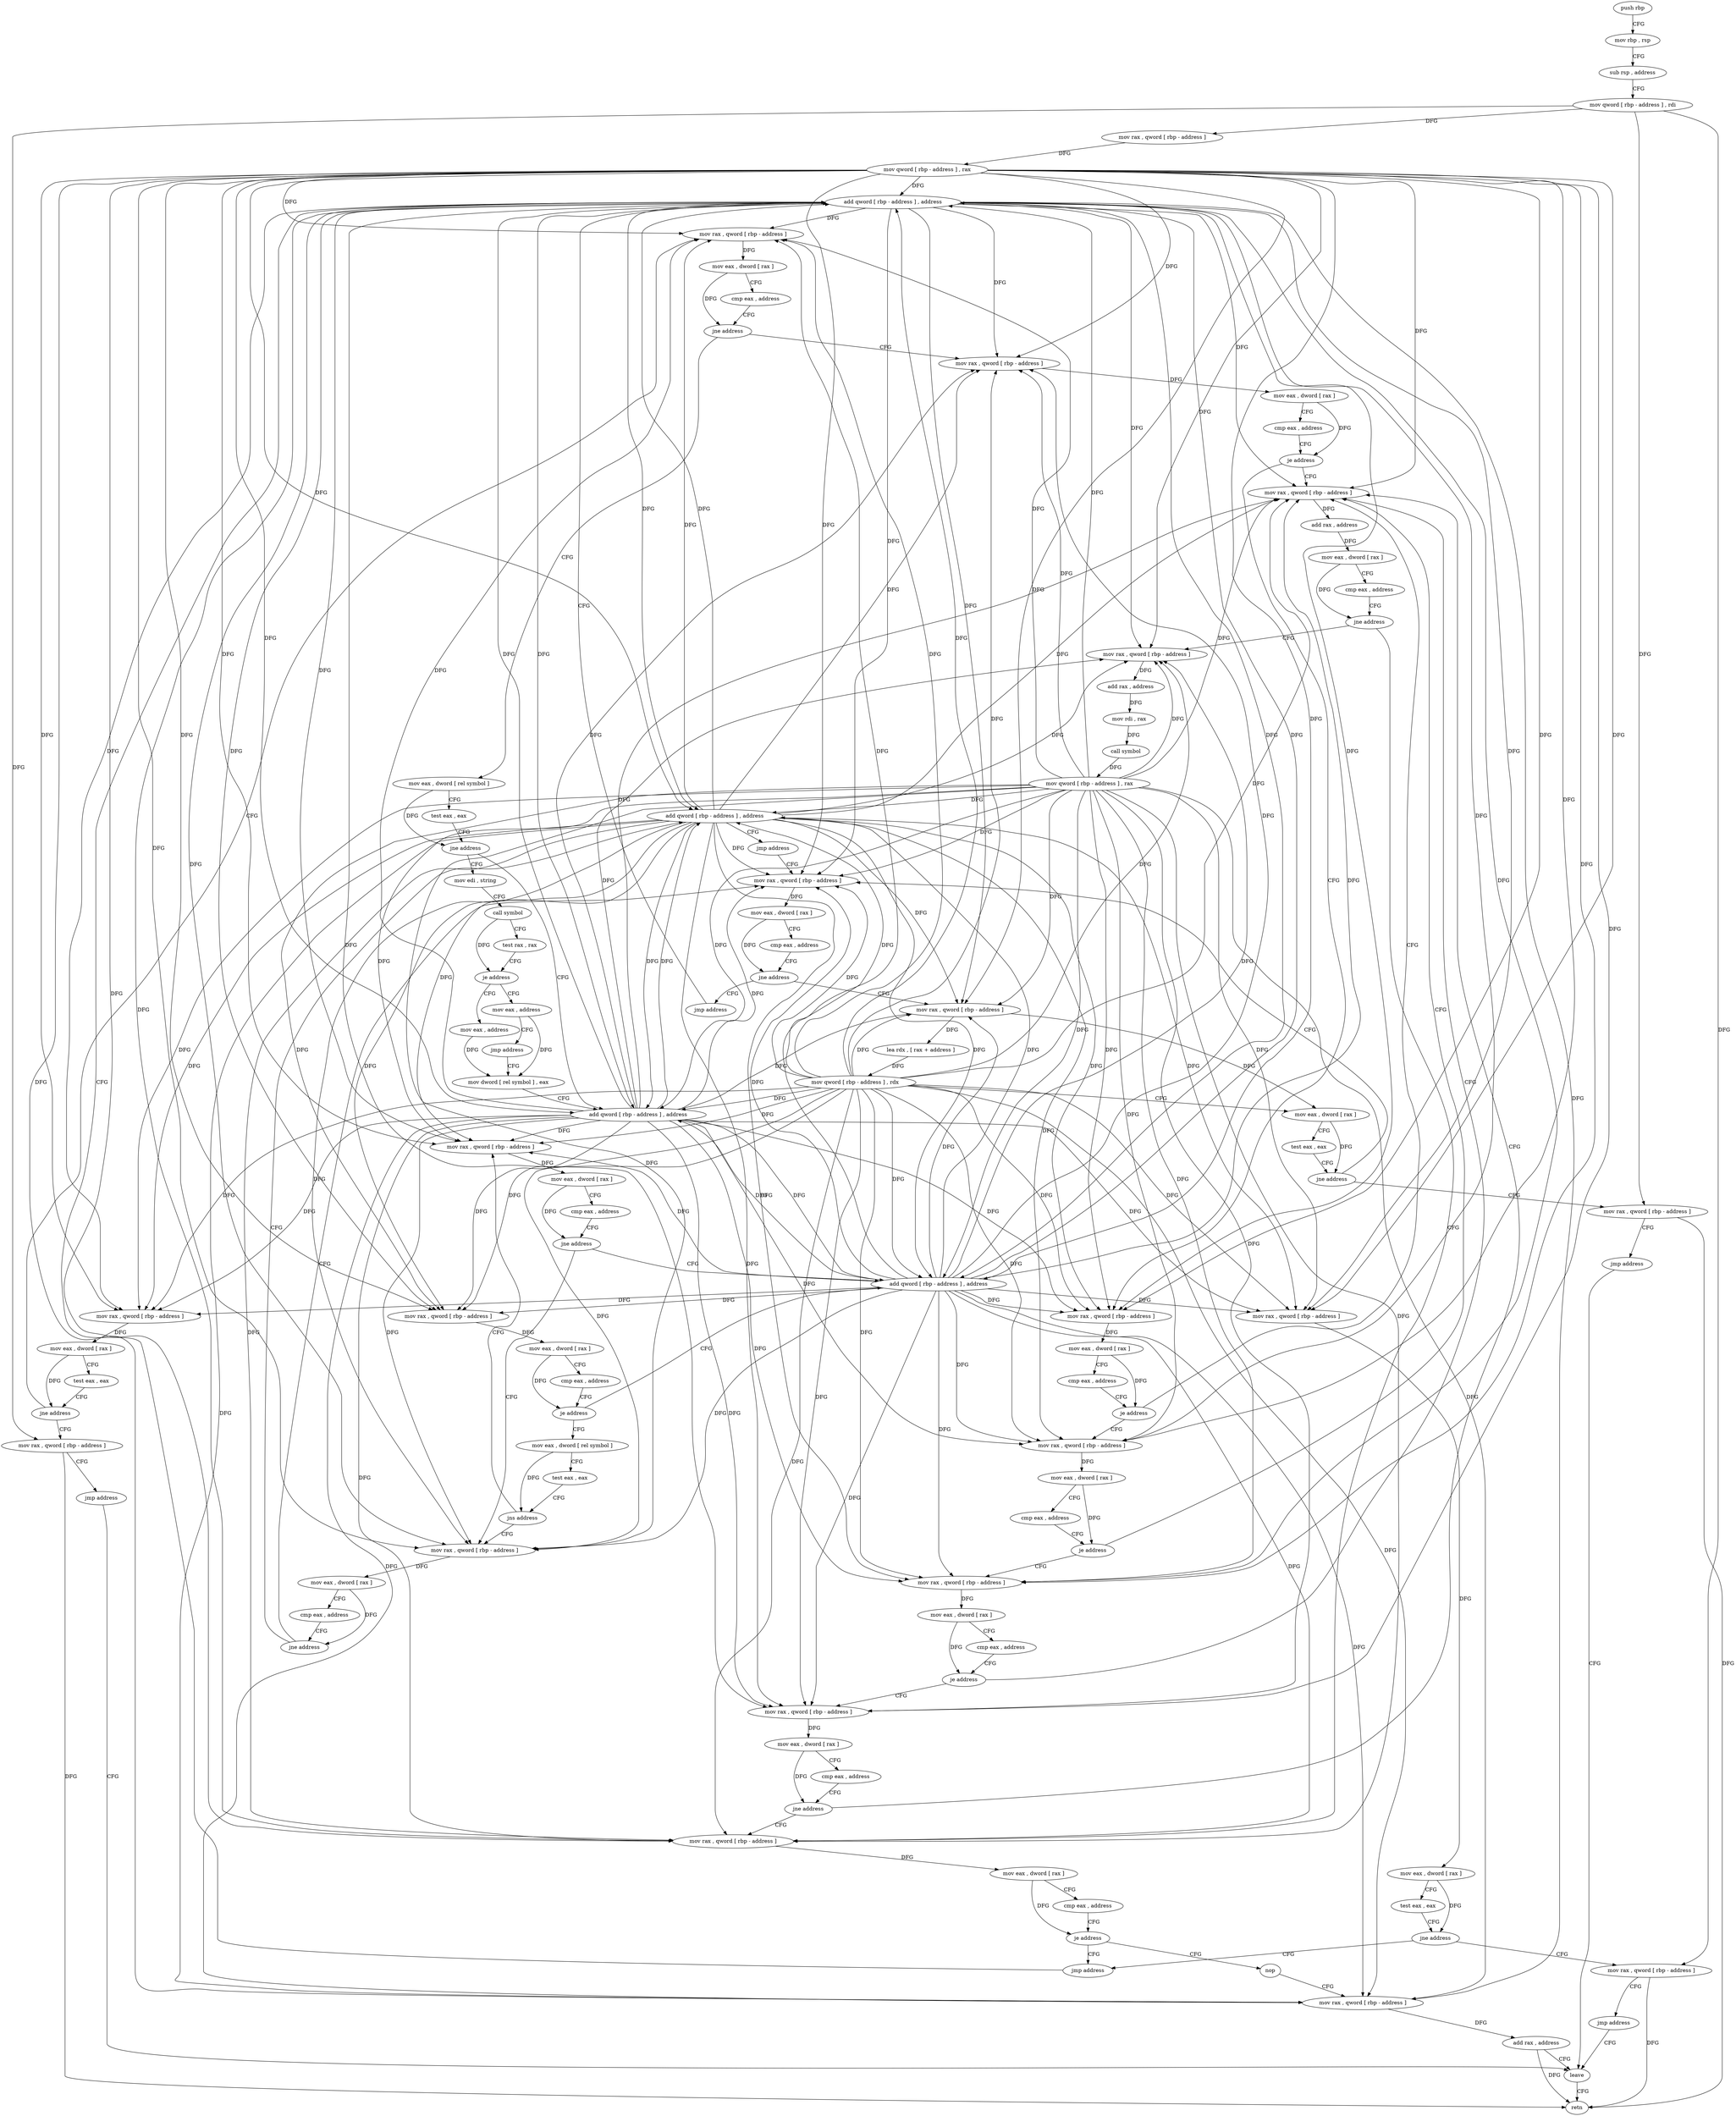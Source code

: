 digraph "func" {
"4477370" [label = "push rbp" ]
"4477371" [label = "mov rbp , rsp" ]
"4477374" [label = "sub rsp , address" ]
"4477378" [label = "mov qword [ rbp - address ] , rdi" ]
"4477382" [label = "mov rax , qword [ rbp - address ]" ]
"4477386" [label = "mov qword [ rbp - address ] , rax" ]
"4477390" [label = "add qword [ rbp - address ] , address" ]
"4477414" [label = "mov rax , qword [ rbp - address ]" ]
"4477418" [label = "mov eax , dword [ rax ]" ]
"4477420" [label = "cmp eax , address" ]
"4477423" [label = "jne address" ]
"4477575" [label = "mov rax , qword [ rbp - address ]" ]
"4477429" [label = "mov eax , dword [ rel symbol ]" ]
"4477405" [label = "mov rax , qword [ rbp - address ]" ]
"4477409" [label = "jmp address" ]
"4477706" [label = "leave" ]
"4477579" [label = "mov eax , dword [ rax ]" ]
"4477581" [label = "cmp eax , address" ]
"4477584" [label = "je address" ]
"4477630" [label = "mov rax , qword [ rbp - address ]" ]
"4477586" [label = "mov rax , qword [ rbp - address ]" ]
"4477435" [label = "test eax , eax" ]
"4477437" [label = "jne address" ]
"4477472" [label = "add qword [ rbp - address ] , address" ]
"4477439" [label = "mov edi , string" ]
"4477707" [label = "retn" ]
"4477634" [label = "add rax , address" ]
"4477638" [label = "mov eax , dword [ rax ]" ]
"4477640" [label = "cmp eax , address" ]
"4477643" [label = "jne address" ]
"4477681" [label = "mov rax , qword [ rbp - address ]" ]
"4477645" [label = "mov rax , qword [ rbp - address ]" ]
"4477590" [label = "mov eax , dword [ rax ]" ]
"4477592" [label = "cmp eax , address" ]
"4477595" [label = "je address" ]
"4477597" [label = "mov rax , qword [ rbp - address ]" ]
"4477477" [label = "mov rax , qword [ rbp - address ]" ]
"4477481" [label = "mov eax , dword [ rax ]" ]
"4477483" [label = "cmp eax , address" ]
"4477486" [label = "je address" ]
"4477509" [label = "add qword [ rbp - address ] , address" ]
"4477488" [label = "mov eax , dword [ rel symbol ]" ]
"4477444" [label = "call symbol" ]
"4477449" [label = "test rax , rax" ]
"4477452" [label = "je address" ]
"4477461" [label = "mov eax , address" ]
"4477454" [label = "mov eax , address" ]
"4477685" [label = "mov eax , dword [ rax ]" ]
"4477687" [label = "cmp eax , address" ]
"4477690" [label = "je address" ]
"4477697" [label = "nop" ]
"4477692" [label = "jmp address" ]
"4477649" [label = "add rax , address" ]
"4477653" [label = "mov rdi , rax" ]
"4477656" [label = "call symbol" ]
"4477661" [label = "mov qword [ rbp - address ] , rax" ]
"4477665" [label = "mov rax , qword [ rbp - address ]" ]
"4477669" [label = "mov eax , dword [ rax ]" ]
"4477671" [label = "test eax , eax" ]
"4477673" [label = "jne address" ]
"4477675" [label = "mov rax , qword [ rbp - address ]" ]
"4477601" [label = "mov eax , dword [ rax ]" ]
"4477603" [label = "cmp eax , address" ]
"4477606" [label = "je address" ]
"4477608" [label = "mov rax , qword [ rbp - address ]" ]
"4477514" [label = "mov rax , qword [ rbp - address ]" ]
"4477494" [label = "test eax , eax" ]
"4477496" [label = "jns address" ]
"4477498" [label = "mov rax , qword [ rbp - address ]" ]
"4477466" [label = "mov dword [ rel symbol ] , eax" ]
"4477459" [label = "jmp address" ]
"4477698" [label = "mov rax , qword [ rbp - address ]" ]
"4477702" [label = "add rax , address" ]
"4477679" [label = "jmp address" ]
"4477612" [label = "mov eax , dword [ rax ]" ]
"4477614" [label = "cmp eax , address" ]
"4477617" [label = "je address" ]
"4477619" [label = "mov rax , qword [ rbp - address ]" ]
"4477559" [label = "mov rax , qword [ rbp - address ]" ]
"4477563" [label = "mov eax , dword [ rax ]" ]
"4477565" [label = "cmp eax , address" ]
"4477568" [label = "jne address" ]
"4477532" [label = "mov rax , qword [ rbp - address ]" ]
"4477570" [label = "jmp address" ]
"4477525" [label = "add qword [ rbp - address ] , address" ]
"4477530" [label = "jmp address" ]
"4477518" [label = "mov eax , dword [ rax ]" ]
"4477520" [label = "cmp eax , address" ]
"4477523" [label = "jne address" ]
"4477502" [label = "mov eax , dword [ rax ]" ]
"4477504" [label = "cmp eax , address" ]
"4477507" [label = "jne address" ]
"4477395" [label = "mov rax , qword [ rbp - address ]" ]
"4477399" [label = "mov eax , dword [ rax ]" ]
"4477401" [label = "test eax , eax" ]
"4477403" [label = "jne address" ]
"4477623" [label = "mov eax , dword [ rax ]" ]
"4477625" [label = "cmp eax , address" ]
"4477628" [label = "jne address" ]
"4477536" [label = "lea rdx , [ rax + address ]" ]
"4477540" [label = "mov qword [ rbp - address ] , rdx" ]
"4477544" [label = "mov eax , dword [ rax ]" ]
"4477546" [label = "test eax , eax" ]
"4477548" [label = "jne address" ]
"4477550" [label = "mov rax , qword [ rbp - address ]" ]
"4477554" [label = "jmp address" ]
"4477370" -> "4477371" [ label = "CFG" ]
"4477371" -> "4477374" [ label = "CFG" ]
"4477374" -> "4477378" [ label = "CFG" ]
"4477378" -> "4477382" [ label = "DFG" ]
"4477378" -> "4477405" [ label = "DFG" ]
"4477378" -> "4477675" [ label = "DFG" ]
"4477378" -> "4477550" [ label = "DFG" ]
"4477382" -> "4477386" [ label = "DFG" ]
"4477386" -> "4477390" [ label = "DFG" ]
"4477386" -> "4477395" [ label = "DFG" ]
"4477386" -> "4477414" [ label = "DFG" ]
"4477386" -> "4477575" [ label = "DFG" ]
"4477386" -> "4477630" [ label = "DFG" ]
"4477386" -> "4477586" [ label = "DFG" ]
"4477386" -> "4477472" [ label = "DFG" ]
"4477386" -> "4477477" [ label = "DFG" ]
"4477386" -> "4477681" [ label = "DFG" ]
"4477386" -> "4477645" [ label = "DFG" ]
"4477386" -> "4477665" [ label = "DFG" ]
"4477386" -> "4477597" [ label = "DFG" ]
"4477386" -> "4477509" [ label = "DFG" ]
"4477386" -> "4477698" [ label = "DFG" ]
"4477386" -> "4477608" [ label = "DFG" ]
"4477386" -> "4477514" [ label = "DFG" ]
"4477386" -> "4477498" [ label = "DFG" ]
"4477386" -> "4477619" [ label = "DFG" ]
"4477386" -> "4477559" [ label = "DFG" ]
"4477386" -> "4477525" [ label = "DFG" ]
"4477386" -> "4477532" [ label = "DFG" ]
"4477390" -> "4477395" [ label = "DFG" ]
"4477390" -> "4477414" [ label = "DFG" ]
"4477390" -> "4477575" [ label = "DFG" ]
"4477390" -> "4477630" [ label = "DFG" ]
"4477390" -> "4477586" [ label = "DFG" ]
"4477390" -> "4477472" [ label = "DFG" ]
"4477390" -> "4477477" [ label = "DFG" ]
"4477390" -> "4477681" [ label = "DFG" ]
"4477390" -> "4477645" [ label = "DFG" ]
"4477390" -> "4477665" [ label = "DFG" ]
"4477390" -> "4477597" [ label = "DFG" ]
"4477390" -> "4477509" [ label = "DFG" ]
"4477390" -> "4477698" [ label = "DFG" ]
"4477390" -> "4477608" [ label = "DFG" ]
"4477390" -> "4477514" [ label = "DFG" ]
"4477390" -> "4477498" [ label = "DFG" ]
"4477390" -> "4477619" [ label = "DFG" ]
"4477390" -> "4477559" [ label = "DFG" ]
"4477390" -> "4477525" [ label = "DFG" ]
"4477390" -> "4477532" [ label = "DFG" ]
"4477414" -> "4477418" [ label = "DFG" ]
"4477418" -> "4477420" [ label = "CFG" ]
"4477418" -> "4477423" [ label = "DFG" ]
"4477420" -> "4477423" [ label = "CFG" ]
"4477423" -> "4477575" [ label = "CFG" ]
"4477423" -> "4477429" [ label = "CFG" ]
"4477575" -> "4477579" [ label = "DFG" ]
"4477429" -> "4477435" [ label = "CFG" ]
"4477429" -> "4477437" [ label = "DFG" ]
"4477405" -> "4477409" [ label = "CFG" ]
"4477405" -> "4477707" [ label = "DFG" ]
"4477409" -> "4477706" [ label = "CFG" ]
"4477706" -> "4477707" [ label = "CFG" ]
"4477579" -> "4477581" [ label = "CFG" ]
"4477579" -> "4477584" [ label = "DFG" ]
"4477581" -> "4477584" [ label = "CFG" ]
"4477584" -> "4477630" [ label = "CFG" ]
"4477584" -> "4477586" [ label = "CFG" ]
"4477630" -> "4477634" [ label = "DFG" ]
"4477586" -> "4477590" [ label = "DFG" ]
"4477435" -> "4477437" [ label = "CFG" ]
"4477437" -> "4477472" [ label = "CFG" ]
"4477437" -> "4477439" [ label = "CFG" ]
"4477472" -> "4477477" [ label = "DFG" ]
"4477472" -> "4477390" [ label = "DFG" ]
"4477472" -> "4477395" [ label = "DFG" ]
"4477472" -> "4477414" [ label = "DFG" ]
"4477472" -> "4477575" [ label = "DFG" ]
"4477472" -> "4477630" [ label = "DFG" ]
"4477472" -> "4477586" [ label = "DFG" ]
"4477472" -> "4477681" [ label = "DFG" ]
"4477472" -> "4477645" [ label = "DFG" ]
"4477472" -> "4477665" [ label = "DFG" ]
"4477472" -> "4477597" [ label = "DFG" ]
"4477472" -> "4477509" [ label = "DFG" ]
"4477472" -> "4477698" [ label = "DFG" ]
"4477472" -> "4477608" [ label = "DFG" ]
"4477472" -> "4477514" [ label = "DFG" ]
"4477472" -> "4477498" [ label = "DFG" ]
"4477472" -> "4477619" [ label = "DFG" ]
"4477472" -> "4477559" [ label = "DFG" ]
"4477472" -> "4477525" [ label = "DFG" ]
"4477472" -> "4477532" [ label = "DFG" ]
"4477439" -> "4477444" [ label = "CFG" ]
"4477634" -> "4477638" [ label = "DFG" ]
"4477638" -> "4477640" [ label = "CFG" ]
"4477638" -> "4477643" [ label = "DFG" ]
"4477640" -> "4477643" [ label = "CFG" ]
"4477643" -> "4477681" [ label = "CFG" ]
"4477643" -> "4477645" [ label = "CFG" ]
"4477681" -> "4477685" [ label = "DFG" ]
"4477645" -> "4477649" [ label = "DFG" ]
"4477590" -> "4477592" [ label = "CFG" ]
"4477590" -> "4477595" [ label = "DFG" ]
"4477592" -> "4477595" [ label = "CFG" ]
"4477595" -> "4477630" [ label = "CFG" ]
"4477595" -> "4477597" [ label = "CFG" ]
"4477597" -> "4477601" [ label = "DFG" ]
"4477477" -> "4477481" [ label = "DFG" ]
"4477481" -> "4477483" [ label = "CFG" ]
"4477481" -> "4477486" [ label = "DFG" ]
"4477483" -> "4477486" [ label = "CFG" ]
"4477486" -> "4477509" [ label = "CFG" ]
"4477486" -> "4477488" [ label = "CFG" ]
"4477509" -> "4477514" [ label = "DFG" ]
"4477509" -> "4477390" [ label = "DFG" ]
"4477509" -> "4477395" [ label = "DFG" ]
"4477509" -> "4477414" [ label = "DFG" ]
"4477509" -> "4477575" [ label = "DFG" ]
"4477509" -> "4477630" [ label = "DFG" ]
"4477509" -> "4477586" [ label = "DFG" ]
"4477509" -> "4477472" [ label = "DFG" ]
"4477509" -> "4477477" [ label = "DFG" ]
"4477509" -> "4477681" [ label = "DFG" ]
"4477509" -> "4477645" [ label = "DFG" ]
"4477509" -> "4477665" [ label = "DFG" ]
"4477509" -> "4477597" [ label = "DFG" ]
"4477509" -> "4477698" [ label = "DFG" ]
"4477509" -> "4477608" [ label = "DFG" ]
"4477509" -> "4477498" [ label = "DFG" ]
"4477509" -> "4477619" [ label = "DFG" ]
"4477509" -> "4477559" [ label = "DFG" ]
"4477509" -> "4477525" [ label = "DFG" ]
"4477509" -> "4477532" [ label = "DFG" ]
"4477488" -> "4477494" [ label = "CFG" ]
"4477488" -> "4477496" [ label = "DFG" ]
"4477444" -> "4477449" [ label = "CFG" ]
"4477444" -> "4477452" [ label = "DFG" ]
"4477449" -> "4477452" [ label = "CFG" ]
"4477452" -> "4477461" [ label = "CFG" ]
"4477452" -> "4477454" [ label = "CFG" ]
"4477461" -> "4477466" [ label = "DFG" ]
"4477454" -> "4477459" [ label = "CFG" ]
"4477454" -> "4477466" [ label = "DFG" ]
"4477685" -> "4477687" [ label = "CFG" ]
"4477685" -> "4477690" [ label = "DFG" ]
"4477687" -> "4477690" [ label = "CFG" ]
"4477690" -> "4477697" [ label = "CFG" ]
"4477690" -> "4477692" [ label = "CFG" ]
"4477697" -> "4477698" [ label = "CFG" ]
"4477692" -> "4477390" [ label = "CFG" ]
"4477649" -> "4477653" [ label = "DFG" ]
"4477653" -> "4477656" [ label = "DFG" ]
"4477656" -> "4477661" [ label = "DFG" ]
"4477661" -> "4477665" [ label = "DFG" ]
"4477661" -> "4477390" [ label = "DFG" ]
"4477661" -> "4477395" [ label = "DFG" ]
"4477661" -> "4477414" [ label = "DFG" ]
"4477661" -> "4477575" [ label = "DFG" ]
"4477661" -> "4477630" [ label = "DFG" ]
"4477661" -> "4477586" [ label = "DFG" ]
"4477661" -> "4477472" [ label = "DFG" ]
"4477661" -> "4477477" [ label = "DFG" ]
"4477661" -> "4477681" [ label = "DFG" ]
"4477661" -> "4477645" [ label = "DFG" ]
"4477661" -> "4477597" [ label = "DFG" ]
"4477661" -> "4477509" [ label = "DFG" ]
"4477661" -> "4477698" [ label = "DFG" ]
"4477661" -> "4477608" [ label = "DFG" ]
"4477661" -> "4477514" [ label = "DFG" ]
"4477661" -> "4477498" [ label = "DFG" ]
"4477661" -> "4477619" [ label = "DFG" ]
"4477661" -> "4477559" [ label = "DFG" ]
"4477661" -> "4477525" [ label = "DFG" ]
"4477661" -> "4477532" [ label = "DFG" ]
"4477665" -> "4477669" [ label = "DFG" ]
"4477669" -> "4477671" [ label = "CFG" ]
"4477669" -> "4477673" [ label = "DFG" ]
"4477671" -> "4477673" [ label = "CFG" ]
"4477673" -> "4477692" [ label = "CFG" ]
"4477673" -> "4477675" [ label = "CFG" ]
"4477675" -> "4477679" [ label = "CFG" ]
"4477675" -> "4477707" [ label = "DFG" ]
"4477601" -> "4477603" [ label = "CFG" ]
"4477601" -> "4477606" [ label = "DFG" ]
"4477603" -> "4477606" [ label = "CFG" ]
"4477606" -> "4477630" [ label = "CFG" ]
"4477606" -> "4477608" [ label = "CFG" ]
"4477608" -> "4477612" [ label = "DFG" ]
"4477514" -> "4477518" [ label = "DFG" ]
"4477494" -> "4477496" [ label = "CFG" ]
"4477496" -> "4477514" [ label = "CFG" ]
"4477496" -> "4477498" [ label = "CFG" ]
"4477498" -> "4477502" [ label = "DFG" ]
"4477466" -> "4477472" [ label = "CFG" ]
"4477459" -> "4477466" [ label = "CFG" ]
"4477698" -> "4477702" [ label = "DFG" ]
"4477702" -> "4477706" [ label = "CFG" ]
"4477702" -> "4477707" [ label = "DFG" ]
"4477679" -> "4477706" [ label = "CFG" ]
"4477612" -> "4477614" [ label = "CFG" ]
"4477612" -> "4477617" [ label = "DFG" ]
"4477614" -> "4477617" [ label = "CFG" ]
"4477617" -> "4477630" [ label = "CFG" ]
"4477617" -> "4477619" [ label = "CFG" ]
"4477619" -> "4477623" [ label = "DFG" ]
"4477559" -> "4477563" [ label = "DFG" ]
"4477563" -> "4477565" [ label = "CFG" ]
"4477563" -> "4477568" [ label = "DFG" ]
"4477565" -> "4477568" [ label = "CFG" ]
"4477568" -> "4477532" [ label = "CFG" ]
"4477568" -> "4477570" [ label = "CFG" ]
"4477532" -> "4477536" [ label = "DFG" ]
"4477532" -> "4477544" [ label = "DFG" ]
"4477570" -> "4477390" [ label = "CFG" ]
"4477525" -> "4477530" [ label = "CFG" ]
"4477525" -> "4477390" [ label = "DFG" ]
"4477525" -> "4477395" [ label = "DFG" ]
"4477525" -> "4477414" [ label = "DFG" ]
"4477525" -> "4477575" [ label = "DFG" ]
"4477525" -> "4477630" [ label = "DFG" ]
"4477525" -> "4477586" [ label = "DFG" ]
"4477525" -> "4477472" [ label = "DFG" ]
"4477525" -> "4477477" [ label = "DFG" ]
"4477525" -> "4477681" [ label = "DFG" ]
"4477525" -> "4477645" [ label = "DFG" ]
"4477525" -> "4477665" [ label = "DFG" ]
"4477525" -> "4477597" [ label = "DFG" ]
"4477525" -> "4477509" [ label = "DFG" ]
"4477525" -> "4477698" [ label = "DFG" ]
"4477525" -> "4477608" [ label = "DFG" ]
"4477525" -> "4477514" [ label = "DFG" ]
"4477525" -> "4477498" [ label = "DFG" ]
"4477525" -> "4477619" [ label = "DFG" ]
"4477525" -> "4477559" [ label = "DFG" ]
"4477525" -> "4477532" [ label = "DFG" ]
"4477530" -> "4477559" [ label = "CFG" ]
"4477518" -> "4477520" [ label = "CFG" ]
"4477518" -> "4477523" [ label = "DFG" ]
"4477520" -> "4477523" [ label = "CFG" ]
"4477523" -> "4477559" [ label = "CFG" ]
"4477523" -> "4477525" [ label = "CFG" ]
"4477502" -> "4477504" [ label = "CFG" ]
"4477502" -> "4477507" [ label = "DFG" ]
"4477504" -> "4477507" [ label = "CFG" ]
"4477507" -> "4477514" [ label = "CFG" ]
"4477507" -> "4477509" [ label = "CFG" ]
"4477395" -> "4477399" [ label = "DFG" ]
"4477399" -> "4477401" [ label = "CFG" ]
"4477399" -> "4477403" [ label = "DFG" ]
"4477401" -> "4477403" [ label = "CFG" ]
"4477403" -> "4477414" [ label = "CFG" ]
"4477403" -> "4477405" [ label = "CFG" ]
"4477623" -> "4477625" [ label = "CFG" ]
"4477623" -> "4477628" [ label = "DFG" ]
"4477625" -> "4477628" [ label = "CFG" ]
"4477628" -> "4477681" [ label = "CFG" ]
"4477628" -> "4477630" [ label = "CFG" ]
"4477536" -> "4477540" [ label = "DFG" ]
"4477540" -> "4477544" [ label = "CFG" ]
"4477540" -> "4477390" [ label = "DFG" ]
"4477540" -> "4477395" [ label = "DFG" ]
"4477540" -> "4477414" [ label = "DFG" ]
"4477540" -> "4477575" [ label = "DFG" ]
"4477540" -> "4477630" [ label = "DFG" ]
"4477540" -> "4477586" [ label = "DFG" ]
"4477540" -> "4477472" [ label = "DFG" ]
"4477540" -> "4477477" [ label = "DFG" ]
"4477540" -> "4477681" [ label = "DFG" ]
"4477540" -> "4477645" [ label = "DFG" ]
"4477540" -> "4477665" [ label = "DFG" ]
"4477540" -> "4477597" [ label = "DFG" ]
"4477540" -> "4477509" [ label = "DFG" ]
"4477540" -> "4477698" [ label = "DFG" ]
"4477540" -> "4477608" [ label = "DFG" ]
"4477540" -> "4477514" [ label = "DFG" ]
"4477540" -> "4477498" [ label = "DFG" ]
"4477540" -> "4477619" [ label = "DFG" ]
"4477540" -> "4477559" [ label = "DFG" ]
"4477540" -> "4477525" [ label = "DFG" ]
"4477540" -> "4477532" [ label = "DFG" ]
"4477544" -> "4477546" [ label = "CFG" ]
"4477544" -> "4477548" [ label = "DFG" ]
"4477546" -> "4477548" [ label = "CFG" ]
"4477548" -> "4477559" [ label = "CFG" ]
"4477548" -> "4477550" [ label = "CFG" ]
"4477550" -> "4477554" [ label = "CFG" ]
"4477550" -> "4477707" [ label = "DFG" ]
"4477554" -> "4477706" [ label = "CFG" ]
}
